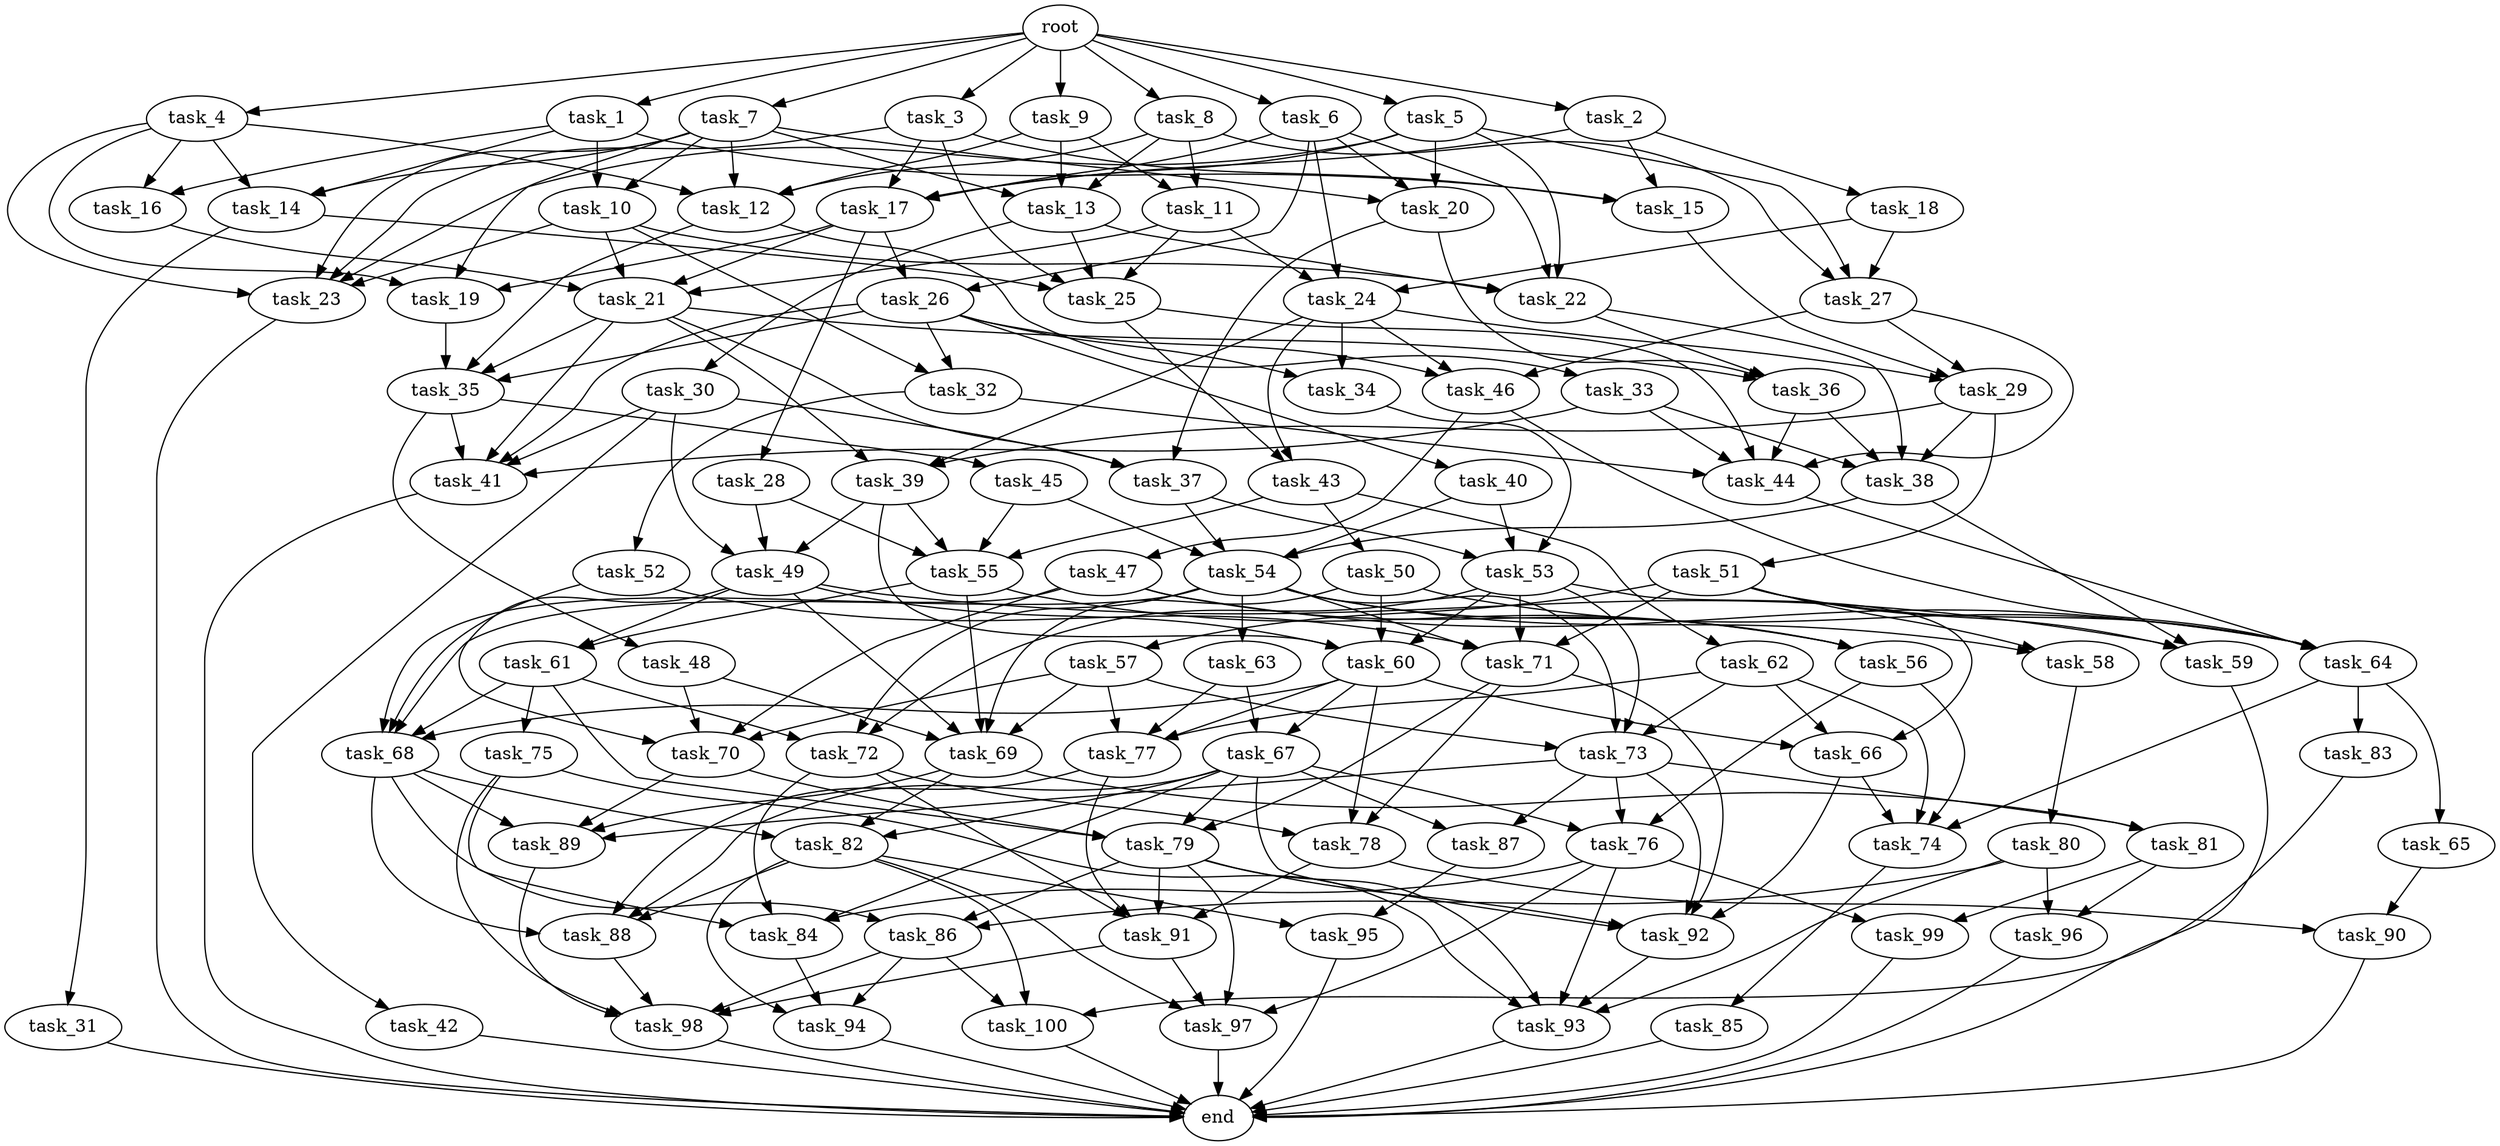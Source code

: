 digraph G {
  task_75 [size="4.854171e+11"];
  task_100 [size="6.127649e+11"];
  task_92 [size="2.082381e+11"];
  task_19 [size="4.746692e+11"];
  task_68 [size="7.954267e+11"];
  task_71 [size="5.066973e+11"];
  task_60 [size="1.567613e+11"];
  task_73 [size="6.137190e+11"];
  task_50 [size="4.960993e+11"];
  task_31 [size="9.279327e+10"];
  task_10 [size="6.543025e+11"];
  task_49 [size="7.442783e+11"];
  task_88 [size="6.507982e+11"];
  task_12 [size="5.483293e+11"];
  task_79 [size="8.704460e+11"];
  task_37 [size="4.890384e+11"];
  task_61 [size="6.360631e+11"];
  task_42 [size="2.831538e+11"];
  task_51 [size="2.696840e+11"];
  root [size="0.000000e+00"];
  task_56 [size="5.975645e+11"];
  task_95 [size="2.516716e+11"];
  task_22 [size="3.330401e+11"];
  task_32 [size="1.866218e+11"];
  task_25 [size="4.740096e+11"];
  task_99 [size="7.218846e+10"];
  task_96 [size="6.915486e+11"];
  task_36 [size="6.436649e+11"];
  task_16 [size="7.394418e+11"];
  task_33 [size="2.097661e+11"];
  task_27 [size="5.723193e+11"];
  task_89 [size="2.905604e+11"];
  end [size="0.000000e+00"];
  task_7 [size="5.052303e+11"];
  task_26 [size="7.920515e+11"];
  task_87 [size="8.546412e+11"];
  task_2 [size="7.883356e+11"];
  task_21 [size="7.115347e+11"];
  task_28 [size="7.939043e+11"];
  task_69 [size="1.961280e+11"];
  task_13 [size="4.556237e+11"];
  task_48 [size="4.241006e+11"];
  task_55 [size="6.131803e+10"];
  task_81 [size="3.798878e+11"];
  task_11 [size="2.029845e+11"];
  task_5 [size="9.553847e+11"];
  task_62 [size="7.802504e+11"];
  task_93 [size="1.930325e+11"];
  task_54 [size="4.275910e+11"];
  task_52 [size="8.516588e+11"];
  task_29 [size="2.437347e+11"];
  task_85 [size="3.411653e+10"];
  task_44 [size="1.178176e+11"];
  task_8 [size="4.870580e+11"];
  task_38 [size="3.009745e+11"];
  task_9 [size="9.044501e+11"];
  task_63 [size="4.357401e+11"];
  task_65 [size="9.358659e+11"];
  task_59 [size="7.048015e+11"];
  task_34 [size="3.225984e+11"];
  task_20 [size="8.672587e+11"];
  task_1 [size="2.789657e+10"];
  task_23 [size="7.893644e+11"];
  task_6 [size="5.435612e+11"];
  task_74 [size="4.374793e+11"];
  task_97 [size="4.090002e+09"];
  task_57 [size="1.637406e+11"];
  task_67 [size="8.552655e+11"];
  task_64 [size="1.233929e+11"];
  task_66 [size="3.458205e+11"];
  task_45 [size="5.567516e+10"];
  task_82 [size="8.509749e+11"];
  task_86 [size="4.286194e+11"];
  task_40 [size="7.407775e+11"];
  task_84 [size="3.938362e+10"];
  task_17 [size="4.762277e+11"];
  task_15 [size="4.378610e+11"];
  task_43 [size="3.570569e+11"];
  task_53 [size="8.818290e+11"];
  task_4 [size="9.330043e+11"];
  task_76 [size="7.296948e+10"];
  task_77 [size="6.064441e+11"];
  task_30 [size="6.502769e+11"];
  task_72 [size="8.502656e+11"];
  task_94 [size="2.278342e+11"];
  task_80 [size="8.898267e+11"];
  task_46 [size="3.537639e+11"];
  task_90 [size="7.400461e+11"];
  task_39 [size="7.550411e+11"];
  task_14 [size="9.623834e+11"];
  task_18 [size="7.713128e+11"];
  task_3 [size="9.653730e+11"];
  task_24 [size="1.097433e+11"];
  task_98 [size="7.316146e+11"];
  task_35 [size="5.191624e+11"];
  task_58 [size="2.906798e+11"];
  task_78 [size="2.135065e+11"];
  task_47 [size="1.548464e+11"];
  task_83 [size="7.011501e+11"];
  task_70 [size="8.747245e+11"];
  task_91 [size="9.364851e+11"];
  task_41 [size="9.477865e+09"];

  task_75 -> task_98 [size="1.463229e+08"];
  task_75 -> task_84 [size="9.845905e+06"];
  task_75 -> task_93 [size="3.860649e+07"];
  task_100 -> end [size="1.000000e-12"];
  task_92 -> task_93 [size="3.860649e+07"];
  task_19 -> task_35 [size="1.297906e+08"];
  task_68 -> task_88 [size="1.626996e+08"];
  task_68 -> task_82 [size="2.836583e+08"];
  task_68 -> task_86 [size="1.428731e+08"];
  task_68 -> task_89 [size="7.264010e+07"];
  task_71 -> task_78 [size="7.116884e+07"];
  task_71 -> task_92 [size="4.164762e+07"];
  task_71 -> task_79 [size="2.176115e+08"];
  task_60 -> task_66 [size="1.152735e+08"];
  task_60 -> task_68 [size="1.590853e+08"];
  task_60 -> task_77 [size="1.516110e+08"];
  task_60 -> task_78 [size="7.116884e+07"];
  task_60 -> task_67 [size="4.276327e+08"];
  task_73 -> task_76 [size="2.432316e+07"];
  task_73 -> task_81 [size="1.899439e+08"];
  task_73 -> task_92 [size="4.164762e+07"];
  task_73 -> task_89 [size="7.264010e+07"];
  task_73 -> task_87 [size="4.273206e+08"];
  task_50 -> task_69 [size="3.922559e+07"];
  task_50 -> task_60 [size="3.919033e+07"];
  task_50 -> task_64 [size="2.467858e+07"];
  task_31 -> end [size="1.000000e-12"];
  task_10 -> task_21 [size="1.778837e+08"];
  task_10 -> task_32 [size="9.331091e+07"];
  task_10 -> task_23 [size="1.578729e+08"];
  task_10 -> task_22 [size="8.326003e+07"];
  task_49 -> task_69 [size="3.922559e+07"];
  task_49 -> task_61 [size="3.180315e+08"];
  task_49 -> task_60 [size="3.919033e+07"];
  task_49 -> task_59 [size="2.349338e+08"];
  task_49 -> task_70 [size="2.186811e+08"];
  task_88 -> task_98 [size="1.463229e+08"];
  task_12 -> task_35 [size="1.297906e+08"];
  task_12 -> task_33 [size="2.097661e+08"];
  task_79 -> task_91 [size="2.341213e+08"];
  task_79 -> task_93 [size="3.860649e+07"];
  task_79 -> task_86 [size="1.428731e+08"];
  task_79 -> task_92 [size="4.164762e+07"];
  task_79 -> task_97 [size="1.022501e+06"];
  task_37 -> task_54 [size="1.068977e+08"];
  task_37 -> task_53 [size="2.939430e+08"];
  task_61 -> task_68 [size="1.590853e+08"];
  task_61 -> task_72 [size="2.834219e+08"];
  task_61 -> task_79 [size="2.176115e+08"];
  task_61 -> task_75 [size="4.854171e+08"];
  task_42 -> end [size="1.000000e-12"];
  task_51 -> task_58 [size="1.453399e+08"];
  task_51 -> task_71 [size="1.266743e+08"];
  task_51 -> task_57 [size="1.637406e+08"];
  task_51 -> task_59 [size="2.349338e+08"];
  task_51 -> task_64 [size="2.467858e+07"];
  root -> task_4 [size="1.000000e-12"];
  root -> task_7 [size="1.000000e-12"];
  root -> task_9 [size="1.000000e-12"];
  root -> task_1 [size="1.000000e-12"];
  root -> task_5 [size="1.000000e-12"];
  root -> task_2 [size="1.000000e-12"];
  root -> task_3 [size="1.000000e-12"];
  root -> task_6 [size="1.000000e-12"];
  root -> task_8 [size="1.000000e-12"];
  task_56 -> task_76 [size="2.432316e+07"];
  task_56 -> task_74 [size="1.093698e+08"];
  task_95 -> end [size="1.000000e-12"];
  task_22 -> task_36 [size="2.145550e+08"];
  task_22 -> task_38 [size="7.524363e+07"];
  task_32 -> task_44 [size="2.356353e+07"];
  task_32 -> task_52 [size="8.516588e+08"];
  task_25 -> task_43 [size="1.785284e+08"];
  task_25 -> task_44 [size="2.356353e+07"];
  task_99 -> end [size="1.000000e-12"];
  task_96 -> end [size="1.000000e-12"];
  task_36 -> task_38 [size="7.524363e+07"];
  task_36 -> task_44 [size="2.356353e+07"];
  task_16 -> task_21 [size="1.778837e+08"];
  task_33 -> task_41 [size="1.895573e+06"];
  task_33 -> task_38 [size="7.524363e+07"];
  task_33 -> task_44 [size="2.356353e+07"];
  task_27 -> task_44 [size="2.356353e+07"];
  task_27 -> task_29 [size="8.124491e+07"];
  task_27 -> task_46 [size="1.179213e+08"];
  task_89 -> task_98 [size="1.463229e+08"];
  task_7 -> task_13 [size="1.518746e+08"];
  task_7 -> task_14 [size="3.207945e+08"];
  task_7 -> task_19 [size="1.582231e+08"];
  task_7 -> task_23 [size="1.578729e+08"];
  task_7 -> task_10 [size="3.271513e+08"];
  task_7 -> task_20 [size="2.890862e+08"];
  task_7 -> task_12 [size="1.370823e+08"];
  task_26 -> task_34 [size="1.612992e+08"];
  task_26 -> task_40 [size="7.407775e+08"];
  task_26 -> task_32 [size="9.331091e+07"];
  task_26 -> task_41 [size="1.895573e+06"];
  task_26 -> task_35 [size="1.297906e+08"];
  task_26 -> task_46 [size="1.179213e+08"];
  task_87 -> task_95 [size="1.258358e+08"];
  task_2 -> task_17 [size="1.190569e+08"];
  task_2 -> task_15 [size="1.459537e+08"];
  task_2 -> task_18 [size="7.713128e+08"];
  task_21 -> task_37 [size="1.630128e+08"];
  task_21 -> task_36 [size="2.145550e+08"];
  task_21 -> task_35 [size="1.297906e+08"];
  task_21 -> task_39 [size="2.516804e+08"];
  task_21 -> task_41 [size="1.895573e+06"];
  task_28 -> task_49 [size="2.480928e+08"];
  task_28 -> task_55 [size="1.532951e+07"];
  task_69 -> task_81 [size="1.899439e+08"];
  task_69 -> task_82 [size="2.836583e+08"];
  task_69 -> task_89 [size="7.264010e+07"];
  task_13 -> task_22 [size="8.326003e+07"];
  task_13 -> task_30 [size="6.502769e+08"];
  task_13 -> task_25 [size="1.185024e+08"];
  task_48 -> task_69 [size="3.922559e+07"];
  task_48 -> task_70 [size="2.186811e+08"];
  task_55 -> task_69 [size="3.922559e+07"];
  task_55 -> task_61 [size="3.180315e+08"];
  task_55 -> task_56 [size="1.991882e+08"];
  task_81 -> task_99 [size="3.609423e+07"];
  task_81 -> task_96 [size="3.457743e+08"];
  task_11 -> task_21 [size="1.778837e+08"];
  task_11 -> task_24 [size="3.658109e+07"];
  task_11 -> task_25 [size="1.185024e+08"];
  task_5 -> task_22 [size="8.326003e+07"];
  task_5 -> task_17 [size="1.190569e+08"];
  task_5 -> task_20 [size="2.890862e+08"];
  task_5 -> task_23 [size="1.578729e+08"];
  task_5 -> task_27 [size="1.907731e+08"];
  task_62 -> task_66 [size="1.152735e+08"];
  task_62 -> task_77 [size="1.516110e+08"];
  task_62 -> task_73 [size="1.534298e+08"];
  task_62 -> task_74 [size="1.093698e+08"];
  task_93 -> end [size="1.000000e-12"];
  task_54 -> task_68 [size="1.590853e+08"];
  task_54 -> task_58 [size="1.453399e+08"];
  task_54 -> task_63 [size="4.357401e+08"];
  task_54 -> task_72 [size="2.834219e+08"];
  task_54 -> task_71 [size="1.266743e+08"];
  task_54 -> task_56 [size="1.991882e+08"];
  task_54 -> task_73 [size="1.534298e+08"];
  task_52 -> task_68 [size="1.590853e+08"];
  task_52 -> task_71 [size="1.266743e+08"];
  task_29 -> task_38 [size="7.524363e+07"];
  task_29 -> task_39 [size="2.516804e+08"];
  task_29 -> task_51 [size="2.696840e+08"];
  task_85 -> end [size="1.000000e-12"];
  task_44 -> task_64 [size="2.467858e+07"];
  task_8 -> task_13 [size="1.518746e+08"];
  task_8 -> task_12 [size="1.370823e+08"];
  task_8 -> task_11 [size="1.014923e+08"];
  task_8 -> task_27 [size="1.907731e+08"];
  task_38 -> task_54 [size="1.068977e+08"];
  task_38 -> task_59 [size="2.349338e+08"];
  task_9 -> task_13 [size="1.518746e+08"];
  task_9 -> task_12 [size="1.370823e+08"];
  task_9 -> task_11 [size="1.014923e+08"];
  task_63 -> task_77 [size="1.516110e+08"];
  task_63 -> task_67 [size="4.276327e+08"];
  task_65 -> task_90 [size="3.700230e+08"];
  task_59 -> end [size="1.000000e-12"];
  task_34 -> task_53 [size="2.939430e+08"];
  task_20 -> task_37 [size="1.630128e+08"];
  task_20 -> task_36 [size="2.145550e+08"];
  task_1 -> task_15 [size="1.459537e+08"];
  task_1 -> task_16 [size="3.697209e+08"];
  task_1 -> task_14 [size="3.207945e+08"];
  task_1 -> task_10 [size="3.271513e+08"];
  task_23 -> end [size="1.000000e-12"];
  task_6 -> task_17 [size="1.190569e+08"];
  task_6 -> task_20 [size="2.890862e+08"];
  task_6 -> task_26 [size="3.960258e+08"];
  task_6 -> task_22 [size="8.326003e+07"];
  task_6 -> task_24 [size="3.658109e+07"];
  task_74 -> task_85 [size="3.411653e+07"];
  task_97 -> end [size="1.000000e-12"];
  task_57 -> task_69 [size="3.922559e+07"];
  task_57 -> task_70 [size="2.186811e+08"];
  task_57 -> task_77 [size="1.516110e+08"];
  task_57 -> task_73 [size="1.534298e+08"];
  task_67 -> task_76 [size="2.432316e+07"];
  task_67 -> task_82 [size="2.836583e+08"];
  task_67 -> task_92 [size="4.164762e+07"];
  task_67 -> task_79 [size="2.176115e+08"];
  task_67 -> task_87 [size="4.273206e+08"];
  task_67 -> task_84 [size="9.845905e+06"];
  task_67 -> task_88 [size="1.626996e+08"];
  task_64 -> task_83 [size="7.011501e+08"];
  task_64 -> task_65 [size="9.358659e+08"];
  task_64 -> task_74 [size="1.093698e+08"];
  task_66 -> task_92 [size="4.164762e+07"];
  task_66 -> task_74 [size="1.093698e+08"];
  task_45 -> task_54 [size="1.068977e+08"];
  task_45 -> task_55 [size="1.532951e+07"];
  task_82 -> task_88 [size="1.626996e+08"];
  task_82 -> task_94 [size="7.594474e+07"];
  task_82 -> task_97 [size="1.022501e+06"];
  task_82 -> task_95 [size="1.258358e+08"];
  task_82 -> task_100 [size="2.042550e+08"];
  task_86 -> task_94 [size="7.594474e+07"];
  task_86 -> task_98 [size="1.463229e+08"];
  task_86 -> task_100 [size="2.042550e+08"];
  task_40 -> task_54 [size="1.068977e+08"];
  task_40 -> task_53 [size="2.939430e+08"];
  task_84 -> task_94 [size="7.594474e+07"];
  task_17 -> task_21 [size="1.778837e+08"];
  task_17 -> task_28 [size="7.939043e+08"];
  task_17 -> task_26 [size="3.960258e+08"];
  task_17 -> task_19 [size="1.582231e+08"];
  task_15 -> task_29 [size="8.124491e+07"];
  task_43 -> task_50 [size="4.960993e+08"];
  task_43 -> task_55 [size="1.532951e+07"];
  task_43 -> task_62 [size="7.802504e+08"];
  task_53 -> task_66 [size="1.152735e+08"];
  task_53 -> task_72 [size="2.834219e+08"];
  task_53 -> task_71 [size="1.266743e+08"];
  task_53 -> task_60 [size="3.919033e+07"];
  task_53 -> task_73 [size="1.534298e+08"];
  task_4 -> task_12 [size="1.370823e+08"];
  task_4 -> task_16 [size="3.697209e+08"];
  task_4 -> task_14 [size="3.207945e+08"];
  task_4 -> task_19 [size="1.582231e+08"];
  task_4 -> task_23 [size="1.578729e+08"];
  task_76 -> task_99 [size="3.609423e+07"];
  task_76 -> task_97 [size="1.022501e+06"];
  task_76 -> task_84 [size="9.845905e+06"];
  task_76 -> task_93 [size="3.860649e+07"];
  task_77 -> task_91 [size="2.341213e+08"];
  task_77 -> task_88 [size="1.626996e+08"];
  task_30 -> task_37 [size="1.630128e+08"];
  task_30 -> task_41 [size="1.895573e+06"];
  task_30 -> task_42 [size="2.831538e+08"];
  task_30 -> task_49 [size="2.480928e+08"];
  task_72 -> task_78 [size="7.116884e+07"];
  task_72 -> task_91 [size="2.341213e+08"];
  task_72 -> task_84 [size="9.845905e+06"];
  task_94 -> end [size="1.000000e-12"];
  task_80 -> task_86 [size="1.428731e+08"];
  task_80 -> task_96 [size="3.457743e+08"];
  task_80 -> task_93 [size="3.860649e+07"];
  task_46 -> task_47 [size="1.548464e+08"];
  task_46 -> task_64 [size="2.467858e+07"];
  task_90 -> end [size="1.000000e-12"];
  task_39 -> task_49 [size="2.480928e+08"];
  task_39 -> task_60 [size="3.919033e+07"];
  task_39 -> task_55 [size="1.532951e+07"];
  task_14 -> task_31 [size="9.279327e+07"];
  task_14 -> task_25 [size="1.185024e+08"];
  task_18 -> task_24 [size="3.658109e+07"];
  task_18 -> task_27 [size="1.907731e+08"];
  task_3 -> task_17 [size="1.190569e+08"];
  task_3 -> task_15 [size="1.459537e+08"];
  task_3 -> task_23 [size="1.578729e+08"];
  task_3 -> task_25 [size="1.185024e+08"];
  task_24 -> task_34 [size="1.612992e+08"];
  task_24 -> task_43 [size="1.785284e+08"];
  task_24 -> task_39 [size="2.516804e+08"];
  task_24 -> task_29 [size="8.124491e+07"];
  task_24 -> task_46 [size="1.179213e+08"];
  task_98 -> end [size="1.000000e-12"];
  task_35 -> task_45 [size="5.567516e+07"];
  task_35 -> task_41 [size="1.895573e+06"];
  task_35 -> task_48 [size="4.241006e+08"];
  task_58 -> task_80 [size="8.898267e+08"];
  task_78 -> task_91 [size="2.341213e+08"];
  task_78 -> task_90 [size="3.700230e+08"];
  task_47 -> task_68 [size="1.590853e+08"];
  task_47 -> task_70 [size="2.186811e+08"];
  task_47 -> task_56 [size="1.991882e+08"];
  task_47 -> task_64 [size="2.467858e+07"];
  task_83 -> task_100 [size="2.042550e+08"];
  task_70 -> task_79 [size="2.176115e+08"];
  task_70 -> task_89 [size="7.264010e+07"];
  task_91 -> task_98 [size="1.463229e+08"];
  task_91 -> task_97 [size="1.022501e+06"];
  task_41 -> end [size="1.000000e-12"];
}
